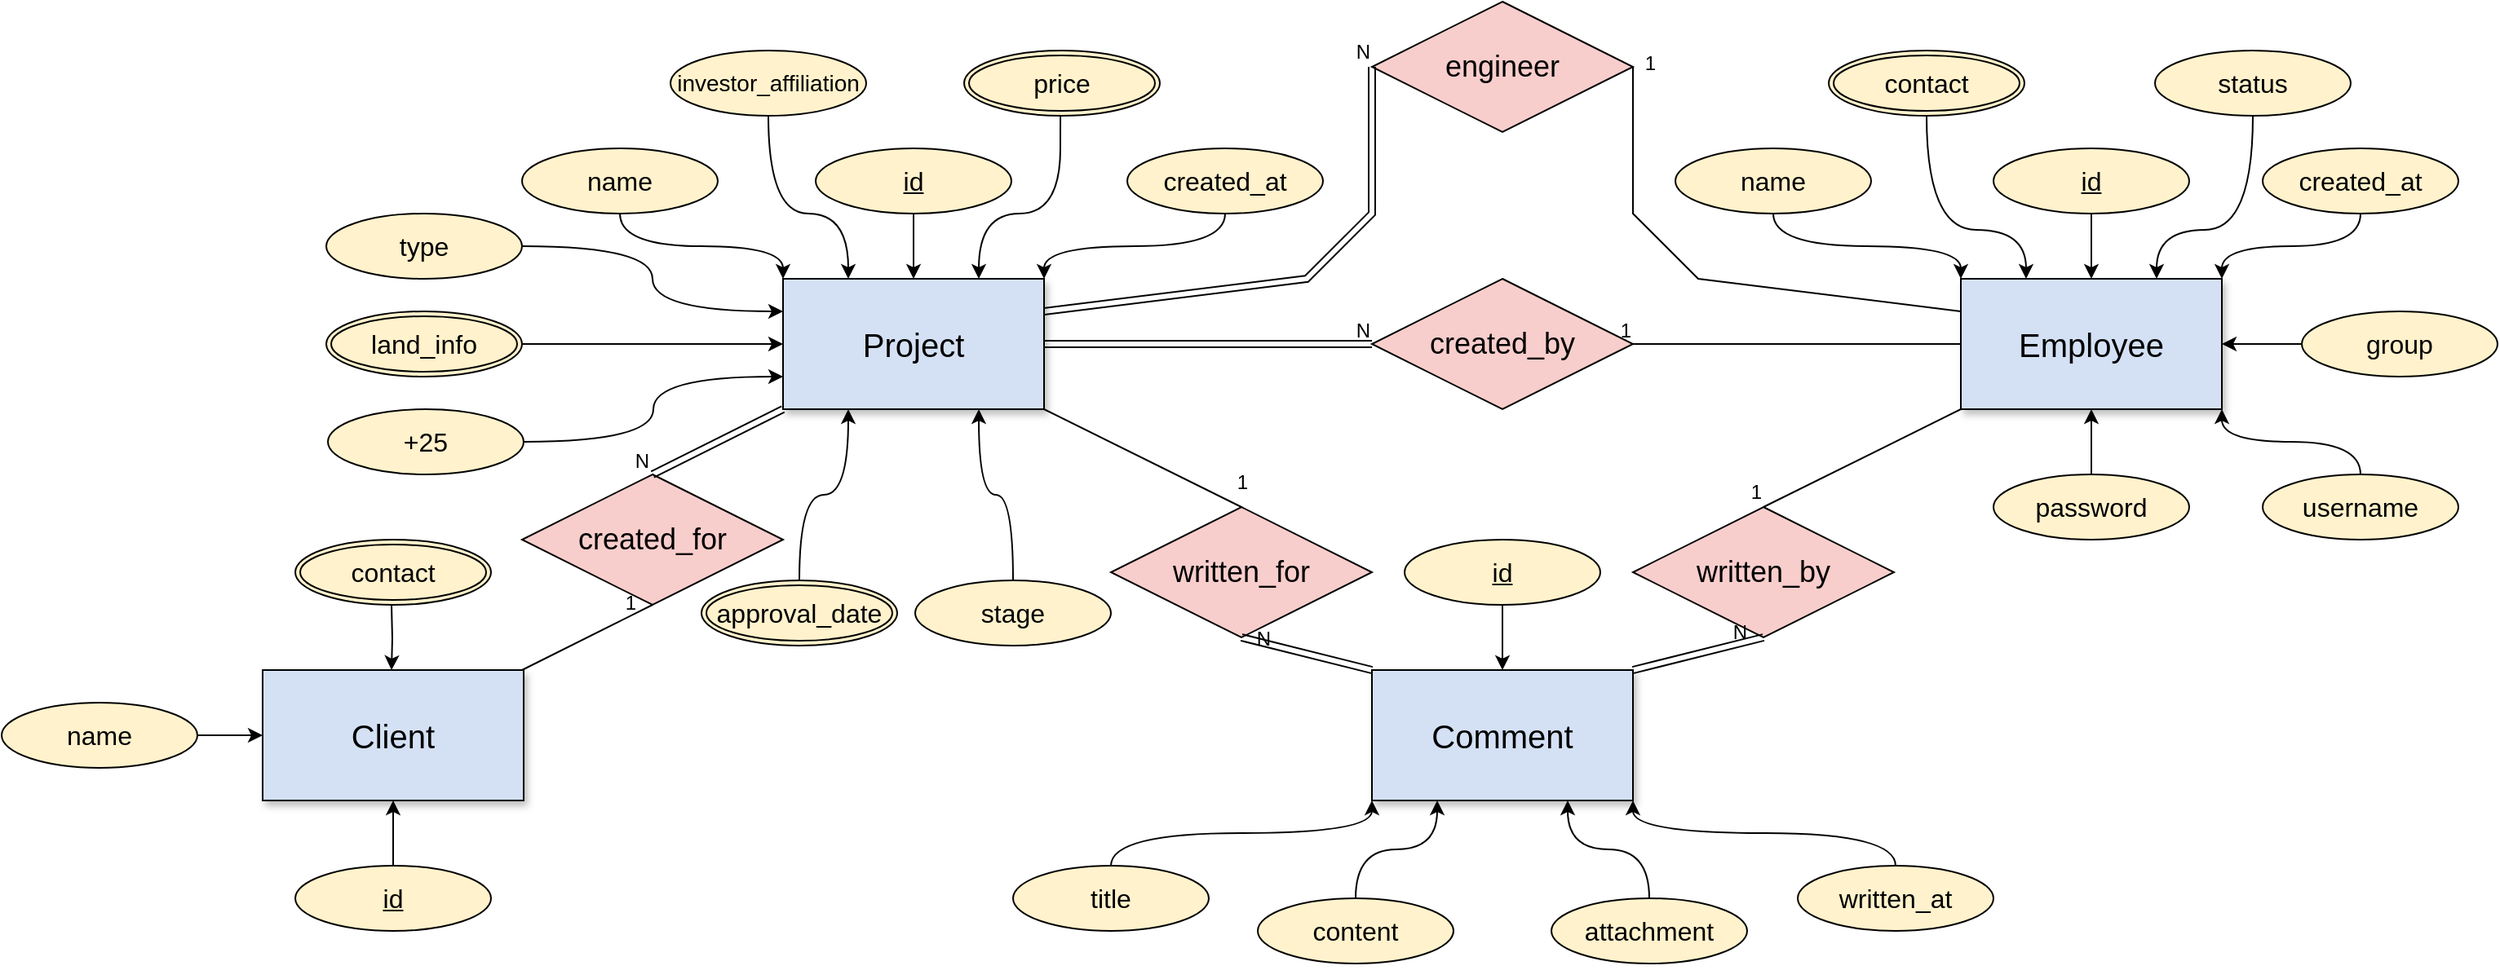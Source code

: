 <mxfile version="22.1.5" type="github">
  <diagram name="Page-1" id="nNpLAruxsdGebeE1YQzH">
    <mxGraphModel dx="1848" dy="682" grid="1" gridSize="10" guides="1" tooltips="1" connect="1" arrows="1" fold="1" page="1" pageScale="1" pageWidth="827" pageHeight="1169" math="0" shadow="0">
      <root>
        <mxCell id="0" />
        <mxCell id="1" parent="0" />
        <mxCell id="aJLEh5gx3QqnoR06jbg_-3" value="&lt;font style=&quot;font-size: 20px;&quot;&gt;Project&lt;/font&gt;" style="whiteSpace=wrap;html=1;align=center;fillColor=#D4E1F5;shadow=1;" parent="1" vertex="1">
          <mxGeometry x="539" y="380" width="160" height="80" as="geometry" />
        </mxCell>
        <mxCell id="aJLEh5gx3QqnoR06jbg_-4" value="&lt;font style=&quot;font-size: 20px;&quot;&gt;Client&lt;/font&gt;" style="whiteSpace=wrap;html=1;align=center;fillColor=#D4E1F5;shadow=1;" parent="1" vertex="1">
          <mxGeometry x="220" y="620" width="160" height="80" as="geometry" />
        </mxCell>
        <mxCell id="aJLEh5gx3QqnoR06jbg_-5" value="&lt;font style=&quot;font-size: 20px;&quot;&gt;Employee&lt;/font&gt;" style="whiteSpace=wrap;html=1;align=center;fillColor=#D4E1F5;shadow=1;" parent="1" vertex="1">
          <mxGeometry x="1261" y="380" width="160" height="80" as="geometry" />
        </mxCell>
        <mxCell id="aJLEh5gx3QqnoR06jbg_-7" value="&lt;font style=&quot;font-size: 20px;&quot;&gt;Comment&lt;/font&gt;" style="whiteSpace=wrap;html=1;align=center;fillColor=#D4E1F5;shadow=1;" parent="1" vertex="1">
          <mxGeometry x="900" y="620" width="160" height="80" as="geometry" />
        </mxCell>
        <mxCell id="SDNTI_QLvfvPA9n5V9hH-60" style="edgeStyle=orthogonalEdgeStyle;rounded=0;orthogonalLoop=1;jettySize=auto;html=1;exitX=0.5;exitY=1;exitDx=0;exitDy=0;entryX=0;entryY=0;entryDx=0;entryDy=0;curved=1;" parent="1" source="aJLEh5gx3QqnoR06jbg_-8" target="aJLEh5gx3QqnoR06jbg_-3" edge="1">
          <mxGeometry relative="1" as="geometry" />
        </mxCell>
        <mxCell id="aJLEh5gx3QqnoR06jbg_-8" value="&lt;font style=&quot;font-size: 16px;&quot;&gt;name&lt;/font&gt;" style="ellipse;whiteSpace=wrap;html=1;align=center;fillColor=#FFF2CC;" parent="1" vertex="1">
          <mxGeometry x="379" y="300" width="120" height="40" as="geometry" />
        </mxCell>
        <mxCell id="SDNTI_QLvfvPA9n5V9hH-51" style="edgeStyle=orthogonalEdgeStyle;rounded=0;orthogonalLoop=1;jettySize=auto;html=1;entryX=0.5;entryY=0;entryDx=0;entryDy=0;" parent="1" source="aJLEh5gx3QqnoR06jbg_-12" target="aJLEh5gx3QqnoR06jbg_-3" edge="1">
          <mxGeometry relative="1" as="geometry" />
        </mxCell>
        <mxCell id="aJLEh5gx3QqnoR06jbg_-12" value="&lt;font style=&quot;font-size: 16px;&quot;&gt;id&lt;/font&gt;" style="ellipse;whiteSpace=wrap;html=1;align=center;fontStyle=4;fillColor=#FFF2CC;" parent="1" vertex="1">
          <mxGeometry x="559" y="300" width="120" height="40" as="geometry" />
        </mxCell>
        <mxCell id="SDNTI_QLvfvPA9n5V9hH-59" style="edgeStyle=orthogonalEdgeStyle;rounded=0;orthogonalLoop=1;jettySize=auto;html=1;exitX=0.5;exitY=1;exitDx=0;exitDy=0;entryX=1;entryY=0;entryDx=0;entryDy=0;curved=1;" parent="1" source="aJLEh5gx3QqnoR06jbg_-14" target="aJLEh5gx3QqnoR06jbg_-3" edge="1">
          <mxGeometry relative="1" as="geometry" />
        </mxCell>
        <mxCell id="aJLEh5gx3QqnoR06jbg_-14" value="&lt;font style=&quot;font-size: 16px;&quot;&gt;created_at&lt;/font&gt;" style="ellipse;whiteSpace=wrap;html=1;align=center;fillColor=#FFF2CC;" parent="1" vertex="1">
          <mxGeometry x="750" y="300" width="120" height="40" as="geometry" />
        </mxCell>
        <mxCell id="SDNTI_QLvfvPA9n5V9hH-2" value="&lt;span style=&quot;font-size: 18px;&quot;&gt;written_for&lt;/span&gt;" style="shape=rhombus;perimeter=rhombusPerimeter;whiteSpace=wrap;html=1;align=center;fillColor=#F8CECC;" parent="1" vertex="1">
          <mxGeometry x="740" y="520" width="160" height="80" as="geometry" />
        </mxCell>
        <mxCell id="SDNTI_QLvfvPA9n5V9hH-3" value="&lt;font style=&quot;font-size: 18px;&quot;&gt;written_by&lt;/font&gt;" style="shape=rhombus;perimeter=rhombusPerimeter;whiteSpace=wrap;html=1;align=center;fillColor=#F8CECC;" parent="1" vertex="1">
          <mxGeometry x="1060" y="520" width="160" height="80" as="geometry" />
        </mxCell>
        <mxCell id="SDNTI_QLvfvPA9n5V9hH-5" value="&lt;font style=&quot;font-size: 18px;&quot;&gt;created_by&lt;/font&gt;" style="shape=rhombus;perimeter=rhombusPerimeter;whiteSpace=wrap;html=1;align=center;fillColor=#F8CECC;" parent="1" vertex="1">
          <mxGeometry x="900" y="380" width="160" height="80" as="geometry" />
        </mxCell>
        <mxCell id="SDNTI_QLvfvPA9n5V9hH-13" value="" style="shape=link;html=1;rounded=0;exitX=1;exitY=0.5;exitDx=0;exitDy=0;entryX=0;entryY=0.5;entryDx=0;entryDy=0;" parent="1" source="aJLEh5gx3QqnoR06jbg_-3" target="SDNTI_QLvfvPA9n5V9hH-5" edge="1">
          <mxGeometry relative="1" as="geometry">
            <mxPoint x="989" y="610" as="sourcePoint" />
            <mxPoint x="859" y="420" as="targetPoint" />
          </mxGeometry>
        </mxCell>
        <mxCell id="SDNTI_QLvfvPA9n5V9hH-14" value="N" style="resizable=0;html=1;whiteSpace=wrap;align=right;verticalAlign=bottom;" parent="SDNTI_QLvfvPA9n5V9hH-13" connectable="0" vertex="1">
          <mxGeometry x="1" relative="1" as="geometry" />
        </mxCell>
        <mxCell id="SDNTI_QLvfvPA9n5V9hH-15" value="" style="endArrow=none;html=1;rounded=0;entryX=1;entryY=0.5;entryDx=0;entryDy=0;exitX=0;exitY=0.5;exitDx=0;exitDy=0;" parent="1" source="aJLEh5gx3QqnoR06jbg_-5" target="SDNTI_QLvfvPA9n5V9hH-5" edge="1">
          <mxGeometry relative="1" as="geometry">
            <mxPoint x="906" y="620" as="sourcePoint" />
            <mxPoint x="1072" y="420" as="targetPoint" />
          </mxGeometry>
        </mxCell>
        <mxCell id="SDNTI_QLvfvPA9n5V9hH-16" value="1" style="resizable=0;html=1;whiteSpace=wrap;align=right;verticalAlign=bottom;" parent="SDNTI_QLvfvPA9n5V9hH-15" connectable="0" vertex="1">
          <mxGeometry x="1" relative="1" as="geometry" />
        </mxCell>
        <mxCell id="SDNTI_QLvfvPA9n5V9hH-23" value="" style="shape=link;html=1;rounded=0;entryX=0.5;entryY=1;entryDx=0;entryDy=0;exitX=0;exitY=0;exitDx=0;exitDy=0;" parent="1" source="aJLEh5gx3QqnoR06jbg_-7" target="SDNTI_QLvfvPA9n5V9hH-2" edge="1">
          <mxGeometry relative="1" as="geometry">
            <mxPoint x="859" y="620" as="sourcePoint" />
            <mxPoint x="879" y="780" as="targetPoint" />
          </mxGeometry>
        </mxCell>
        <mxCell id="SDNTI_QLvfvPA9n5V9hH-24" value="N" style="resizable=0;html=1;whiteSpace=wrap;align=right;verticalAlign=bottom;" parent="SDNTI_QLvfvPA9n5V9hH-23" connectable="0" vertex="1">
          <mxGeometry x="1" relative="1" as="geometry">
            <mxPoint x="20" y="10" as="offset" />
          </mxGeometry>
        </mxCell>
        <mxCell id="SDNTI_QLvfvPA9n5V9hH-27" value="" style="endArrow=none;html=1;rounded=0;exitX=1;exitY=1;exitDx=0;exitDy=0;entryX=0.5;entryY=0;entryDx=0;entryDy=0;" parent="1" source="aJLEh5gx3QqnoR06jbg_-3" target="SDNTI_QLvfvPA9n5V9hH-2" edge="1">
          <mxGeometry relative="1" as="geometry">
            <mxPoint x="669" y="730" as="sourcePoint" />
            <mxPoint x="829" y="730" as="targetPoint" />
          </mxGeometry>
        </mxCell>
        <mxCell id="SDNTI_QLvfvPA9n5V9hH-28" value="1" style="resizable=0;html=1;whiteSpace=wrap;align=right;verticalAlign=bottom;" parent="SDNTI_QLvfvPA9n5V9hH-27" connectable="0" vertex="1">
          <mxGeometry x="1" relative="1" as="geometry">
            <mxPoint x="6" y="-6" as="offset" />
          </mxGeometry>
        </mxCell>
        <mxCell id="SDNTI_QLvfvPA9n5V9hH-31" value="" style="shape=link;html=1;rounded=0;entryX=0.5;entryY=1;entryDx=0;entryDy=0;exitX=1;exitY=0;exitDx=0;exitDy=0;" parent="1" source="aJLEh5gx3QqnoR06jbg_-7" target="SDNTI_QLvfvPA9n5V9hH-3" edge="1">
          <mxGeometry relative="1" as="geometry">
            <mxPoint x="1074" y="620" as="sourcePoint" />
            <mxPoint x="1204" y="650" as="targetPoint" />
          </mxGeometry>
        </mxCell>
        <mxCell id="SDNTI_QLvfvPA9n5V9hH-32" value="N" style="resizable=0;html=1;whiteSpace=wrap;align=right;verticalAlign=bottom;" parent="SDNTI_QLvfvPA9n5V9hH-31" connectable="0" vertex="1">
          <mxGeometry x="1" relative="1" as="geometry">
            <mxPoint x="-9" y="6" as="offset" />
          </mxGeometry>
        </mxCell>
        <mxCell id="SDNTI_QLvfvPA9n5V9hH-36" value="" style="endArrow=none;html=1;rounded=0;entryX=0.5;entryY=0;entryDx=0;entryDy=0;exitX=0;exitY=1;exitDx=0;exitDy=0;" parent="1" source="aJLEh5gx3QqnoR06jbg_-5" target="SDNTI_QLvfvPA9n5V9hH-3" edge="1">
          <mxGeometry relative="1" as="geometry">
            <mxPoint x="1056" y="650" as="sourcePoint" />
            <mxPoint x="1166" y="500" as="targetPoint" />
          </mxGeometry>
        </mxCell>
        <mxCell id="SDNTI_QLvfvPA9n5V9hH-37" value="1" style="resizable=0;html=1;whiteSpace=wrap;align=right;verticalAlign=bottom;" parent="SDNTI_QLvfvPA9n5V9hH-36" connectable="0" vertex="1">
          <mxGeometry x="1" relative="1" as="geometry" />
        </mxCell>
        <mxCell id="SDNTI_QLvfvPA9n5V9hH-56" style="edgeStyle=orthogonalEdgeStyle;rounded=0;orthogonalLoop=1;jettySize=auto;html=1;exitX=0.5;exitY=1;exitDx=0;exitDy=0;entryX=0.5;entryY=0;entryDx=0;entryDy=0;" parent="1" source="SDNTI_QLvfvPA9n5V9hH-40" target="aJLEh5gx3QqnoR06jbg_-7" edge="1">
          <mxGeometry relative="1" as="geometry" />
        </mxCell>
        <mxCell id="SDNTI_QLvfvPA9n5V9hH-40" value="&lt;font style=&quot;font-size: 16px;&quot;&gt;id&lt;/font&gt;" style="ellipse;whiteSpace=wrap;html=1;align=center;fontStyle=4;fillColor=#FFF2CC;" parent="1" vertex="1">
          <mxGeometry x="920" y="540" width="120" height="40" as="geometry" />
        </mxCell>
        <mxCell id="SDNTI_QLvfvPA9n5V9hH-58" style="edgeStyle=orthogonalEdgeStyle;rounded=0;orthogonalLoop=1;jettySize=auto;html=1;exitX=0.5;exitY=0;exitDx=0;exitDy=0;entryX=0;entryY=1;entryDx=0;entryDy=0;curved=1;" parent="1" source="SDNTI_QLvfvPA9n5V9hH-42" target="aJLEh5gx3QqnoR06jbg_-7" edge="1">
          <mxGeometry relative="1" as="geometry" />
        </mxCell>
        <mxCell id="SDNTI_QLvfvPA9n5V9hH-42" value="&lt;font style=&quot;font-size: 16px;&quot;&gt;title&lt;/font&gt;" style="ellipse;whiteSpace=wrap;html=1;align=center;fillColor=#FFF2CC;" parent="1" vertex="1">
          <mxGeometry x="680" y="740" width="120" height="40" as="geometry" />
        </mxCell>
        <mxCell id="SDNTI_QLvfvPA9n5V9hH-46" style="edgeStyle=orthogonalEdgeStyle;rounded=0;orthogonalLoop=1;jettySize=auto;html=1;exitX=0.5;exitY=0;exitDx=0;exitDy=0;entryX=1;entryY=1;entryDx=0;entryDy=0;curved=1;" parent="1" source="RIMqFJOwCI_X9LtQb5GI-6" target="aJLEh5gx3QqnoR06jbg_-7" edge="1">
          <mxGeometry relative="1" as="geometry">
            <mxPoint x="1210.5" y="740" as="sourcePoint" />
          </mxGeometry>
        </mxCell>
        <mxCell id="SDNTI_QLvfvPA9n5V9hH-57" style="edgeStyle=orthogonalEdgeStyle;rounded=0;orthogonalLoop=1;jettySize=auto;html=1;exitX=0.5;exitY=0;exitDx=0;exitDy=0;entryX=0.25;entryY=1;entryDx=0;entryDy=0;curved=1;" parent="1" source="SDNTI_QLvfvPA9n5V9hH-47" target="aJLEh5gx3QqnoR06jbg_-7" edge="1">
          <mxGeometry relative="1" as="geometry" />
        </mxCell>
        <mxCell id="SDNTI_QLvfvPA9n5V9hH-47" value="&lt;font style=&quot;font-size: 16px;&quot;&gt;content&lt;/font&gt;" style="ellipse;whiteSpace=wrap;html=1;align=center;fillColor=#FFF2CC;" parent="1" vertex="1">
          <mxGeometry x="830" y="760" width="120" height="40" as="geometry" />
        </mxCell>
        <mxCell id="SDNTI_QLvfvPA9n5V9hH-61" value="&lt;span style=&quot;font-size: 18px;&quot;&gt;created_for&lt;/span&gt;" style="shape=rhombus;perimeter=rhombusPerimeter;whiteSpace=wrap;html=1;align=center;fillColor=#F8CECC;" parent="1" vertex="1">
          <mxGeometry x="379" y="500" width="160" height="80" as="geometry" />
        </mxCell>
        <mxCell id="SDNTI_QLvfvPA9n5V9hH-64" value="" style="shape=link;html=1;rounded=0;entryX=0.5;entryY=0;entryDx=0;entryDy=0;exitX=0;exitY=1;exitDx=0;exitDy=0;" parent="1" source="aJLEh5gx3QqnoR06jbg_-3" target="SDNTI_QLvfvPA9n5V9hH-61" edge="1">
          <mxGeometry relative="1" as="geometry">
            <mxPoint x="529" y="600" as="sourcePoint" />
            <mxPoint x="689" y="600" as="targetPoint" />
          </mxGeometry>
        </mxCell>
        <mxCell id="SDNTI_QLvfvPA9n5V9hH-65" value="N" style="resizable=0;html=1;whiteSpace=wrap;align=right;verticalAlign=bottom;" parent="SDNTI_QLvfvPA9n5V9hH-64" connectable="0" vertex="1">
          <mxGeometry x="1" relative="1" as="geometry" />
        </mxCell>
        <mxCell id="SDNTI_QLvfvPA9n5V9hH-66" value="" style="endArrow=none;html=1;rounded=0;entryX=0.5;entryY=1;entryDx=0;entryDy=0;exitX=1;exitY=0;exitDx=0;exitDy=0;" parent="1" target="SDNTI_QLvfvPA9n5V9hH-61" edge="1">
          <mxGeometry relative="1" as="geometry">
            <mxPoint x="379" y="620" as="sourcePoint" />
            <mxPoint x="689" y="600" as="targetPoint" />
          </mxGeometry>
        </mxCell>
        <mxCell id="SDNTI_QLvfvPA9n5V9hH-67" value="1" style="resizable=0;html=1;whiteSpace=wrap;align=right;verticalAlign=bottom;" parent="SDNTI_QLvfvPA9n5V9hH-66" connectable="0" vertex="1">
          <mxGeometry x="1" relative="1" as="geometry">
            <mxPoint x="-9" y="8" as="offset" />
          </mxGeometry>
        </mxCell>
        <mxCell id="SDNTI_QLvfvPA9n5V9hH-69" style="edgeStyle=orthogonalEdgeStyle;rounded=0;orthogonalLoop=1;jettySize=auto;html=1;exitX=0.5;exitY=1;exitDx=0;exitDy=0;entryX=0.5;entryY=0;entryDx=0;entryDy=0;" parent="1" source="SDNTI_QLvfvPA9n5V9hH-68" target="aJLEh5gx3QqnoR06jbg_-5" edge="1">
          <mxGeometry relative="1" as="geometry" />
        </mxCell>
        <mxCell id="SDNTI_QLvfvPA9n5V9hH-68" value="&lt;font style=&quot;font-size: 16px;&quot;&gt;id&lt;/font&gt;" style="ellipse;whiteSpace=wrap;html=1;align=center;fontStyle=4;fillColor=#FFF2CC;" parent="1" vertex="1">
          <mxGeometry x="1281" y="300" width="120" height="40" as="geometry" />
        </mxCell>
        <mxCell id="SDNTI_QLvfvPA9n5V9hH-71" style="edgeStyle=orthogonalEdgeStyle;rounded=0;orthogonalLoop=1;jettySize=auto;html=1;exitX=0.5;exitY=1;exitDx=0;exitDy=0;entryX=0;entryY=0;entryDx=0;entryDy=0;curved=1;" parent="1" source="SDNTI_QLvfvPA9n5V9hH-70" target="aJLEh5gx3QqnoR06jbg_-5" edge="1">
          <mxGeometry relative="1" as="geometry" />
        </mxCell>
        <mxCell id="SDNTI_QLvfvPA9n5V9hH-70" value="&lt;font style=&quot;font-size: 16px;&quot;&gt;name&lt;/font&gt;" style="ellipse;whiteSpace=wrap;html=1;align=center;fillColor=#FFF2CC;" parent="1" vertex="1">
          <mxGeometry x="1086" y="300" width="120" height="40" as="geometry" />
        </mxCell>
        <mxCell id="SDNTI_QLvfvPA9n5V9hH-73" style="edgeStyle=orthogonalEdgeStyle;rounded=0;orthogonalLoop=1;jettySize=auto;html=1;exitX=0.5;exitY=1;exitDx=0;exitDy=0;entryX=0.75;entryY=0;entryDx=0;entryDy=0;curved=1;" parent="1" source="RIMqFJOwCI_X9LtQb5GI-5" target="aJLEh5gx3QqnoR06jbg_-3" edge="1">
          <mxGeometry relative="1" as="geometry">
            <Array as="points">
              <mxPoint x="709" y="260" />
              <mxPoint x="709" y="340" />
              <mxPoint x="659" y="340" />
            </Array>
            <mxPoint x="709" y="280" as="sourcePoint" />
          </mxGeometry>
        </mxCell>
        <mxCell id="SDNTI_QLvfvPA9n5V9hH-75" style="edgeStyle=orthogonalEdgeStyle;rounded=0;orthogonalLoop=1;jettySize=auto;html=1;exitX=0.5;exitY=1;exitDx=0;exitDy=0;entryX=1;entryY=0;entryDx=0;entryDy=0;curved=1;" parent="1" source="SDNTI_QLvfvPA9n5V9hH-74" target="aJLEh5gx3QqnoR06jbg_-5" edge="1">
          <mxGeometry relative="1" as="geometry" />
        </mxCell>
        <mxCell id="SDNTI_QLvfvPA9n5V9hH-74" value="&lt;font style=&quot;font-size: 16px;&quot;&gt;created_at&lt;/font&gt;" style="ellipse;whiteSpace=wrap;html=1;align=center;fillColor=#FFF2CC;" parent="1" vertex="1">
          <mxGeometry x="1446" y="300" width="120" height="40" as="geometry" />
        </mxCell>
        <mxCell id="SDNTI_QLvfvPA9n5V9hH-77" style="edgeStyle=orthogonalEdgeStyle;rounded=0;orthogonalLoop=1;jettySize=auto;html=1;exitX=0.5;exitY=1;exitDx=0;exitDy=0;entryX=0.75;entryY=0;entryDx=0;entryDy=0;curved=1;" parent="1" source="SDNTI_QLvfvPA9n5V9hH-76" target="aJLEh5gx3QqnoR06jbg_-5" edge="1">
          <mxGeometry relative="1" as="geometry">
            <Array as="points">
              <mxPoint x="1440" y="350" />
              <mxPoint x="1381" y="350" />
            </Array>
          </mxGeometry>
        </mxCell>
        <mxCell id="SDNTI_QLvfvPA9n5V9hH-76" value="&lt;font style=&quot;font-size: 16px;&quot;&gt;status&lt;/font&gt;" style="ellipse;whiteSpace=wrap;html=1;align=center;fillColor=#FFF2CC;" parent="1" vertex="1">
          <mxGeometry x="1380" y="240" width="120" height="40" as="geometry" />
        </mxCell>
        <mxCell id="SDNTI_QLvfvPA9n5V9hH-79" style="edgeStyle=orthogonalEdgeStyle;rounded=0;orthogonalLoop=1;jettySize=auto;html=1;exitX=0;exitY=0.5;exitDx=0;exitDy=0;entryX=1;entryY=0.5;entryDx=0;entryDy=0;" parent="1" source="SDNTI_QLvfvPA9n5V9hH-78" target="aJLEh5gx3QqnoR06jbg_-5" edge="1">
          <mxGeometry relative="1" as="geometry" />
        </mxCell>
        <mxCell id="SDNTI_QLvfvPA9n5V9hH-78" value="&lt;font style=&quot;font-size: 16px;&quot;&gt;group&lt;/font&gt;" style="ellipse;whiteSpace=wrap;html=1;align=center;fillColor=#FFF2CC;" parent="1" vertex="1">
          <mxGeometry x="1470" y="400" width="120" height="40" as="geometry" />
        </mxCell>
        <mxCell id="SDNTI_QLvfvPA9n5V9hH-82" style="edgeStyle=orthogonalEdgeStyle;rounded=0;orthogonalLoop=1;jettySize=auto;html=1;exitX=0.5;exitY=1;exitDx=0;exitDy=0;entryX=0.25;entryY=0;entryDx=0;entryDy=0;curved=1;" parent="1" source="SDNTI_QLvfvPA9n5V9hH-81" target="aJLEh5gx3QqnoR06jbg_-5" edge="1">
          <mxGeometry relative="1" as="geometry">
            <Array as="points">
              <mxPoint x="1240" y="350" />
              <mxPoint x="1301" y="350" />
            </Array>
          </mxGeometry>
        </mxCell>
        <mxCell id="SDNTI_QLvfvPA9n5V9hH-81" value="&lt;font style=&quot;font-size: 16px;&quot;&gt;contact&lt;/font&gt;" style="ellipse;shape=doubleEllipse;margin=3;whiteSpace=wrap;html=1;align=center;fillColor=#FFF2CC;" parent="1" vertex="1">
          <mxGeometry x="1180" y="240" width="120" height="40" as="geometry" />
        </mxCell>
        <mxCell id="SDNTI_QLvfvPA9n5V9hH-84" style="edgeStyle=orthogonalEdgeStyle;rounded=0;orthogonalLoop=1;jettySize=auto;html=1;exitX=0.5;exitY=0;exitDx=0;exitDy=0;entryX=0.5;entryY=1;entryDx=0;entryDy=0;" parent="1" source="SDNTI_QLvfvPA9n5V9hH-83" target="aJLEh5gx3QqnoR06jbg_-5" edge="1">
          <mxGeometry relative="1" as="geometry" />
        </mxCell>
        <mxCell id="SDNTI_QLvfvPA9n5V9hH-83" value="&lt;font style=&quot;font-size: 16px;&quot;&gt;password&lt;/font&gt;" style="ellipse;whiteSpace=wrap;html=1;align=center;fillColor=#FFF2CC;" parent="1" vertex="1">
          <mxGeometry x="1281" y="500" width="120" height="40" as="geometry" />
        </mxCell>
        <mxCell id="SDNTI_QLvfvPA9n5V9hH-86" style="edgeStyle=orthogonalEdgeStyle;rounded=0;orthogonalLoop=1;jettySize=auto;html=1;exitX=0.5;exitY=0;exitDx=0;exitDy=0;entryX=1;entryY=1;entryDx=0;entryDy=0;curved=1;" parent="1" source="SDNTI_QLvfvPA9n5V9hH-85" target="aJLEh5gx3QqnoR06jbg_-5" edge="1">
          <mxGeometry relative="1" as="geometry" />
        </mxCell>
        <mxCell id="SDNTI_QLvfvPA9n5V9hH-85" value="&lt;font style=&quot;font-size: 16px;&quot;&gt;username&lt;/font&gt;" style="ellipse;whiteSpace=wrap;html=1;align=center;fillColor=#FFF2CC;" parent="1" vertex="1">
          <mxGeometry x="1446" y="500" width="120" height="40" as="geometry" />
        </mxCell>
        <mxCell id="SDNTI_QLvfvPA9n5V9hH-88" style="edgeStyle=orthogonalEdgeStyle;rounded=0;orthogonalLoop=1;jettySize=auto;html=1;exitX=0.5;exitY=0;exitDx=0;exitDy=0;entryX=0.5;entryY=1;entryDx=0;entryDy=0;" parent="1" source="SDNTI_QLvfvPA9n5V9hH-87" target="aJLEh5gx3QqnoR06jbg_-4" edge="1">
          <mxGeometry relative="1" as="geometry" />
        </mxCell>
        <mxCell id="SDNTI_QLvfvPA9n5V9hH-87" value="&lt;font style=&quot;font-size: 16px;&quot;&gt;id&lt;/font&gt;" style="ellipse;whiteSpace=wrap;html=1;align=center;fontStyle=4;fillColor=#FFF2CC;" parent="1" vertex="1">
          <mxGeometry x="240" y="740" width="120" height="40" as="geometry" />
        </mxCell>
        <mxCell id="SDNTI_QLvfvPA9n5V9hH-98" style="edgeStyle=orthogonalEdgeStyle;rounded=0;orthogonalLoop=1;jettySize=auto;html=1;exitX=1;exitY=0.5;exitDx=0;exitDy=0;entryX=0;entryY=0.5;entryDx=0;entryDy=0;" parent="1" source="SDNTI_QLvfvPA9n5V9hH-89" target="aJLEh5gx3QqnoR06jbg_-4" edge="1">
          <mxGeometry relative="1" as="geometry" />
        </mxCell>
        <mxCell id="SDNTI_QLvfvPA9n5V9hH-89" value="&lt;font style=&quot;font-size: 16px;&quot;&gt;name&lt;/font&gt;" style="ellipse;whiteSpace=wrap;html=1;align=center;fillColor=#FFF2CC;" parent="1" vertex="1">
          <mxGeometry x="60" y="640" width="120" height="40" as="geometry" />
        </mxCell>
        <mxCell id="SDNTI_QLvfvPA9n5V9hH-99" style="edgeStyle=orthogonalEdgeStyle;rounded=0;orthogonalLoop=1;jettySize=auto;html=1;exitX=0.5;exitY=1;exitDx=0;exitDy=0;entryX=0.5;entryY=0;entryDx=0;entryDy=0;" parent="1" edge="1">
          <mxGeometry relative="1" as="geometry">
            <mxPoint x="299" y="580" as="sourcePoint" />
            <mxPoint x="299" y="620" as="targetPoint" />
          </mxGeometry>
        </mxCell>
        <mxCell id="SDNTI_QLvfvPA9n5V9hH-92" value="&lt;font style=&quot;font-size: 16px;&quot;&gt;contact&lt;/font&gt;" style="ellipse;shape=doubleEllipse;margin=3;whiteSpace=wrap;html=1;align=center;fillColor=#FFF2CC;" parent="1" vertex="1">
          <mxGeometry x="240" y="540" width="120" height="40" as="geometry" />
        </mxCell>
        <mxCell id="-LRvNkY8fDiI8-IwnKbi-2" style="edgeStyle=orthogonalEdgeStyle;rounded=0;orthogonalLoop=1;jettySize=auto;html=1;exitX=0.5;exitY=0;exitDx=0;exitDy=0;entryX=0.75;entryY=1;entryDx=0;entryDy=0;curved=1;" parent="1" source="-LRvNkY8fDiI8-IwnKbi-1" target="aJLEh5gx3QqnoR06jbg_-7" edge="1">
          <mxGeometry relative="1" as="geometry" />
        </mxCell>
        <mxCell id="-LRvNkY8fDiI8-IwnKbi-1" value="&lt;font style=&quot;font-size: 16px;&quot;&gt;attachment&lt;/font&gt;" style="ellipse;whiteSpace=wrap;html=1;align=center;fillColor=#FFF2CC;" parent="1" vertex="1">
          <mxGeometry x="1010" y="760" width="120" height="40" as="geometry" />
        </mxCell>
        <mxCell id="-LRvNkY8fDiI8-IwnKbi-4" style="edgeStyle=orthogonalEdgeStyle;rounded=0;orthogonalLoop=1;jettySize=auto;html=1;exitX=1;exitY=0.5;exitDx=0;exitDy=0;entryX=0;entryY=0.25;entryDx=0;entryDy=0;curved=1;" parent="1" source="-LRvNkY8fDiI8-IwnKbi-3" target="aJLEh5gx3QqnoR06jbg_-3" edge="1">
          <mxGeometry relative="1" as="geometry" />
        </mxCell>
        <mxCell id="-LRvNkY8fDiI8-IwnKbi-3" value="&lt;font style=&quot;font-size: 16px;&quot;&gt;type&lt;/font&gt;" style="ellipse;whiteSpace=wrap;html=1;align=center;fillColor=#FFF2CC;" parent="1" vertex="1">
          <mxGeometry x="259" y="340" width="120" height="40" as="geometry" />
        </mxCell>
        <mxCell id="-LRvNkY8fDiI8-IwnKbi-6" style="edgeStyle=orthogonalEdgeStyle;rounded=0;orthogonalLoop=1;jettySize=auto;html=1;exitX=1;exitY=0.5;exitDx=0;exitDy=0;entryX=0;entryY=0.5;entryDx=0;entryDy=0;" parent="1" source="-LRvNkY8fDiI8-IwnKbi-5" target="aJLEh5gx3QqnoR06jbg_-3" edge="1">
          <mxGeometry relative="1" as="geometry">
            <mxPoint x="409" y="420" as="targetPoint" />
          </mxGeometry>
        </mxCell>
        <mxCell id="-LRvNkY8fDiI8-IwnKbi-5" value="&lt;font style=&quot;font-size: 16px;&quot;&gt;land_info&lt;/font&gt;" style="ellipse;shape=doubleEllipse;margin=3;whiteSpace=wrap;html=1;align=center;fillColor=#FFF2CC;" parent="1" vertex="1">
          <mxGeometry x="259" y="400" width="120" height="40" as="geometry" />
        </mxCell>
        <mxCell id="-LRvNkY8fDiI8-IwnKbi-7" value="&lt;font style=&quot;font-size: 18px;&quot;&gt;engineer&lt;/font&gt;" style="shape=rhombus;perimeter=rhombusPerimeter;whiteSpace=wrap;html=1;align=center;fillColor=#F8CECC;" parent="1" vertex="1">
          <mxGeometry x="900" y="210" width="160" height="80" as="geometry" />
        </mxCell>
        <mxCell id="-LRvNkY8fDiI8-IwnKbi-8" value="" style="endArrow=none;html=1;rounded=0;entryX=1;entryY=0.5;entryDx=0;entryDy=0;exitX=0;exitY=0.25;exitDx=0;exitDy=0;" parent="1" source="aJLEh5gx3QqnoR06jbg_-5" target="-LRvNkY8fDiI8-IwnKbi-7" edge="1">
          <mxGeometry relative="1" as="geometry">
            <mxPoint x="780" y="100" as="sourcePoint" />
            <mxPoint x="927" y="100" as="targetPoint" />
            <Array as="points">
              <mxPoint x="1100" y="380" />
              <mxPoint x="1060" y="340" />
              <mxPoint x="1060" y="300" />
            </Array>
          </mxGeometry>
        </mxCell>
        <mxCell id="-LRvNkY8fDiI8-IwnKbi-9" value="1" style="resizable=0;html=1;whiteSpace=wrap;align=right;verticalAlign=bottom;" parent="-LRvNkY8fDiI8-IwnKbi-8" connectable="0" vertex="1">
          <mxGeometry x="1" relative="1" as="geometry">
            <mxPoint x="15" y="7" as="offset" />
          </mxGeometry>
        </mxCell>
        <mxCell id="-LRvNkY8fDiI8-IwnKbi-10" value="" style="shape=link;html=1;rounded=0;entryX=0;entryY=0.5;entryDx=0;entryDy=0;exitX=1;exitY=0.25;exitDx=0;exitDy=0;" parent="1" source="aJLEh5gx3QqnoR06jbg_-3" target="-LRvNkY8fDiI8-IwnKbi-7" edge="1">
          <mxGeometry relative="1" as="geometry">
            <mxPoint x="900" y="290" as="sourcePoint" />
            <mxPoint x="510" y="210" as="targetPoint" />
            <Array as="points">
              <mxPoint x="860" y="380" />
              <mxPoint x="900" y="340" />
              <mxPoint x="900" y="300" />
            </Array>
          </mxGeometry>
        </mxCell>
        <mxCell id="-LRvNkY8fDiI8-IwnKbi-11" value="N" style="resizable=0;html=1;whiteSpace=wrap;align=right;verticalAlign=bottom;" parent="-LRvNkY8fDiI8-IwnKbi-10" connectable="0" vertex="1">
          <mxGeometry x="1" relative="1" as="geometry" />
        </mxCell>
        <mxCell id="-LRvNkY8fDiI8-IwnKbi-16" style="edgeStyle=orthogonalEdgeStyle;rounded=0;orthogonalLoop=1;jettySize=auto;html=1;exitX=0.5;exitY=0;exitDx=0;exitDy=0;entryX=0.25;entryY=1;entryDx=0;entryDy=0;curved=1;" parent="1" source="-LRvNkY8fDiI8-IwnKbi-15" target="aJLEh5gx3QqnoR06jbg_-3" edge="1">
          <mxGeometry relative="1" as="geometry" />
        </mxCell>
        <mxCell id="-LRvNkY8fDiI8-IwnKbi-15" value="&lt;font style=&quot;font-size: 16px;&quot;&gt;approval_date&lt;/font&gt;" style="ellipse;shape=doubleEllipse;margin=3;whiteSpace=wrap;html=1;align=center;fillColor=#FFF2CC;" parent="1" vertex="1">
          <mxGeometry x="489" y="565" width="120" height="40" as="geometry" />
        </mxCell>
        <mxCell id="RIMqFJOwCI_X9LtQb5GI-2" style="edgeStyle=orthogonalEdgeStyle;rounded=0;orthogonalLoop=1;jettySize=auto;html=1;exitX=1;exitY=0.5;exitDx=0;exitDy=0;entryX=0;entryY=0.75;entryDx=0;entryDy=0;curved=1;" parent="1" source="RIMqFJOwCI_X9LtQb5GI-1" target="aJLEh5gx3QqnoR06jbg_-3" edge="1">
          <mxGeometry relative="1" as="geometry">
            <mxPoint x="400" y="450" as="targetPoint" />
          </mxGeometry>
        </mxCell>
        <mxCell id="RIMqFJOwCI_X9LtQb5GI-1" value="&lt;font style=&quot;font-size: 16px;&quot;&gt;+25&lt;/font&gt;" style="ellipse;whiteSpace=wrap;html=1;align=center;fillColor=#FFF2CC;" parent="1" vertex="1">
          <mxGeometry x="260" y="460" width="120" height="40" as="geometry" />
        </mxCell>
        <mxCell id="RIMqFJOwCI_X9LtQb5GI-4" style="edgeStyle=orthogonalEdgeStyle;rounded=0;orthogonalLoop=1;jettySize=auto;html=1;exitX=0.5;exitY=1;exitDx=0;exitDy=0;entryX=0.25;entryY=0;entryDx=0;entryDy=0;curved=1;" parent="1" source="RIMqFJOwCI_X9LtQb5GI-3" target="aJLEh5gx3QqnoR06jbg_-3" edge="1">
          <mxGeometry relative="1" as="geometry">
            <Array as="points">
              <mxPoint x="530" y="340" />
              <mxPoint x="579" y="340" />
            </Array>
          </mxGeometry>
        </mxCell>
        <mxCell id="RIMqFJOwCI_X9LtQb5GI-3" value="&lt;font style=&quot;font-size: 14px;&quot;&gt;investor_affiliation&lt;/font&gt;" style="ellipse;whiteSpace=wrap;html=1;align=center;fillColor=#FFF2CC;" parent="1" vertex="1">
          <mxGeometry x="470" y="240" width="120" height="40" as="geometry" />
        </mxCell>
        <mxCell id="RIMqFJOwCI_X9LtQb5GI-5" value="&lt;font style=&quot;font-size: 16px;&quot;&gt;price&lt;/font&gt;" style="ellipse;shape=doubleEllipse;margin=3;whiteSpace=wrap;html=1;align=center;fillColor=#FFF2CC;" parent="1" vertex="1">
          <mxGeometry x="650" y="240" width="120" height="40" as="geometry" />
        </mxCell>
        <mxCell id="RIMqFJOwCI_X9LtQb5GI-6" value="&lt;font style=&quot;font-size: 16px;&quot;&gt;written_at&lt;/font&gt;" style="ellipse;whiteSpace=wrap;html=1;align=center;fillColor=#FFF2CC;" parent="1" vertex="1">
          <mxGeometry x="1161" y="740" width="120" height="40" as="geometry" />
        </mxCell>
        <mxCell id="RIMqFJOwCI_X9LtQb5GI-7" style="edgeStyle=orthogonalEdgeStyle;rounded=0;orthogonalLoop=1;jettySize=auto;html=1;entryX=0;entryY=1;entryDx=0;entryDy=0;" parent="1" edge="1">
          <mxGeometry relative="1" as="geometry">
            <mxPoint x="440" y="800" as="sourcePoint" />
            <mxPoint x="440" y="800" as="targetPoint" />
          </mxGeometry>
        </mxCell>
        <mxCell id="RIMqFJOwCI_X9LtQb5GI-9" style="edgeStyle=orthogonalEdgeStyle;rounded=0;orthogonalLoop=1;jettySize=auto;html=1;exitX=0.5;exitY=0;exitDx=0;exitDy=0;entryX=0.75;entryY=1;entryDx=0;entryDy=0;curved=1;" parent="1" source="RIMqFJOwCI_X9LtQb5GI-8" target="aJLEh5gx3QqnoR06jbg_-3" edge="1">
          <mxGeometry relative="1" as="geometry" />
        </mxCell>
        <mxCell id="RIMqFJOwCI_X9LtQb5GI-8" value="&lt;font style=&quot;font-size: 16px;&quot;&gt;stage&lt;/font&gt;" style="ellipse;whiteSpace=wrap;html=1;align=center;fillColor=#FFF2CC;" parent="1" vertex="1">
          <mxGeometry x="620" y="565" width="120" height="40" as="geometry" />
        </mxCell>
      </root>
    </mxGraphModel>
  </diagram>
</mxfile>
